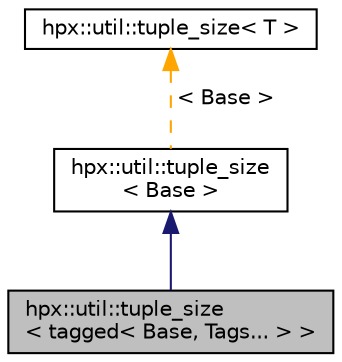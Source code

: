 digraph "hpx::util::tuple_size&lt; tagged&lt; Base, Tags... &gt; &gt;"
{
  edge [fontname="Helvetica",fontsize="10",labelfontname="Helvetica",labelfontsize="10"];
  node [fontname="Helvetica",fontsize="10",shape=record];
  Node3 [label="hpx::util::tuple_size\l\< tagged\< Base, Tags... \> \>",height=0.2,width=0.4,color="black", fillcolor="grey75", style="filled", fontcolor="black"];
  Node4 -> Node3 [dir="back",color="midnightblue",fontsize="10",style="solid",fontname="Helvetica"];
  Node4 [label="hpx::util::tuple_size\l\< Base \>",height=0.2,width=0.4,color="black", fillcolor="white", style="filled",URL="$d6/d0b/structhpx_1_1util_1_1tuple__size.html"];
  Node5 -> Node4 [dir="back",color="orange",fontsize="10",style="dashed",label=" \< Base \>" ,fontname="Helvetica"];
  Node5 [label="hpx::util::tuple_size\< T \>",height=0.2,width=0.4,color="black", fillcolor="white", style="filled",URL="$d6/d0b/structhpx_1_1util_1_1tuple__size.html"];
}
